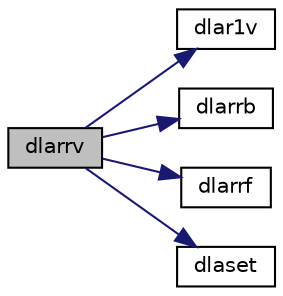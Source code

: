 digraph "dlarrv"
{
 // LATEX_PDF_SIZE
  edge [fontname="Helvetica",fontsize="10",labelfontname="Helvetica",labelfontsize="10"];
  node [fontname="Helvetica",fontsize="10",shape=record];
  rankdir="LR";
  Node1 [label="dlarrv",height=0.2,width=0.4,color="black", fillcolor="grey75", style="filled", fontcolor="black",tooltip="DLARRV computes the eigenvectors of the tridiagonal matrix T = L D LT given L, D and the eigenvalues ..."];
  Node1 -> Node2 [color="midnightblue",fontsize="10",style="solid",fontname="Helvetica"];
  Node2 [label="dlar1v",height=0.2,width=0.4,color="black", fillcolor="white", style="filled",URL="$dlar1v_8f.html#a4944aae03c7a236a2d36bee520665e5d",tooltip="DLAR1V computes the (scaled) r-th column of the inverse of the submatrix in rows b1 through bn of the..."];
  Node1 -> Node3 [color="midnightblue",fontsize="10",style="solid",fontname="Helvetica"];
  Node3 [label="dlarrb",height=0.2,width=0.4,color="black", fillcolor="white", style="filled",URL="$dlarrb_8f.html#ab3446b2d3189e23e5b95f18ea97b0a22",tooltip="DLARRB provides limited bisection to locate eigenvalues for more accuracy."];
  Node1 -> Node4 [color="midnightblue",fontsize="10",style="solid",fontname="Helvetica"];
  Node4 [label="dlarrf",height=0.2,width=0.4,color="black", fillcolor="white", style="filled",URL="$dlarrf_8f.html#a6fa2f60646088821e40fbe04a41aa7b1",tooltip="DLARRF finds a new relatively robust representation such that at least one of the eigenvalues is rela..."];
  Node1 -> Node5 [color="midnightblue",fontsize="10",style="solid",fontname="Helvetica"];
  Node5 [label="dlaset",height=0.2,width=0.4,color="black", fillcolor="white", style="filled",URL="$dlaset_8f.html#a89e332374c7cd87e5db54bfe21550bc3",tooltip="DLASET initializes the off-diagonal elements and the diagonal elements of a matrix to given values."];
}
